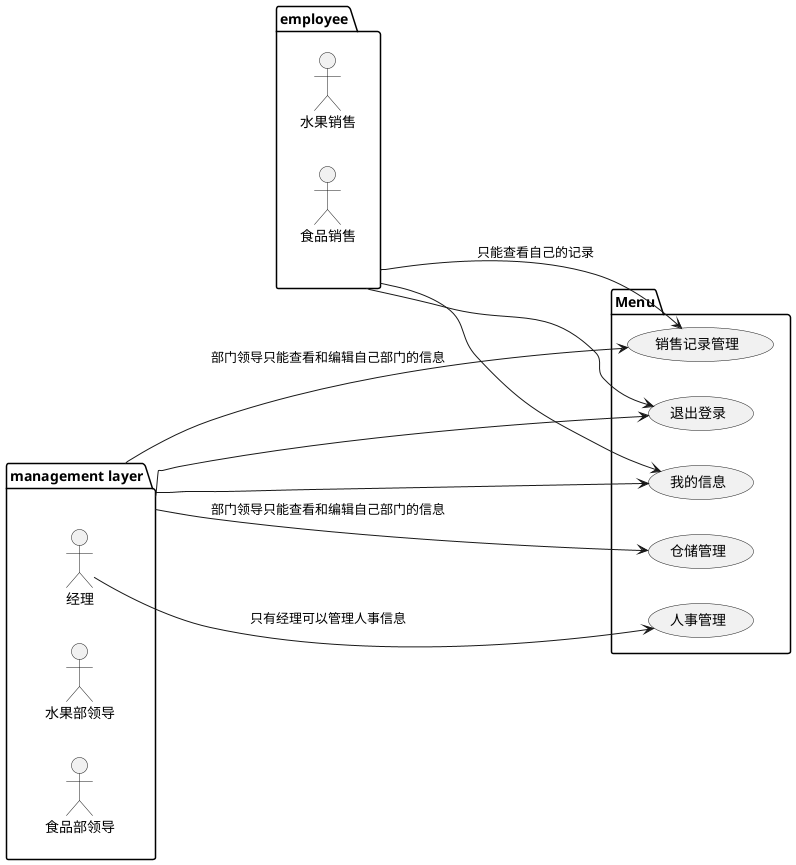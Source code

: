 @startuml
left to right direction

package employee as g{
    actor 水果销售 as fe1
    actor 食品销售 as fe2
}


package "management layer" as M {
    actor 经理 as m
    actor 水果部领导 as fl1
    actor 食品部领导 as fl2

}
package Menu {
    usecase "销售记录管理" as UC1
    usecase "人事管理" as UC2
    usecase "仓储管理" as UC3
    usecase "我的信息" as UC4
    usecase "退出登录" as UC5
}
g --> UC1 : 只能查看自己的记录
g --> UC4
g --> UC5


M --->UC1  :部门领导只能查看和编辑自己部门的信息
M --->UC3  :部门领导只能查看和编辑自己部门的信息
M ---> UC4
M --->UC5

m ---> UC2 :只有经理可以管理人事信息


@enduml